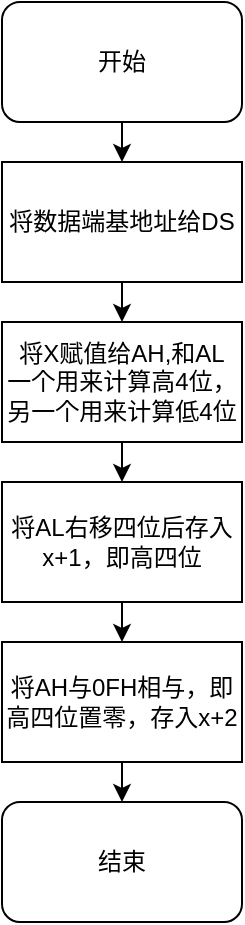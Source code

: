 <mxfile version="12.2.4"><diagram id="vQJrPGgVx39ZcFtis1i6"><mxGraphModel dx="582" dy="510" grid="1" gridSize="10" guides="1" tooltips="1" connect="1" arrows="1" fold="1" page="1" pageScale="1" pageWidth="827" pageHeight="1169" math="0" shadow="0"><root><mxCell id="0"/><mxCell id="1" parent="0"/><mxCell id="2" value="开始" style="rounded=1;whiteSpace=wrap;html=1;" vertex="1" parent="1"><mxGeometry x="220" y="40" width="120" height="60" as="geometry"/></mxCell><mxCell id="3" value="将数据端基地址给DS" style="rounded=0;whiteSpace=wrap;html=1;" vertex="1" parent="1"><mxGeometry x="220" y="120" width="120" height="60" as="geometry"/></mxCell><mxCell id="4" value="" style="endArrow=classic;html=1;exitX=0.5;exitY=1;exitDx=0;exitDy=0;" edge="1" parent="1" source="2"><mxGeometry width="50" height="50" relative="1" as="geometry"><mxPoint x="220" y="250" as="sourcePoint"/><mxPoint x="280" y="120" as="targetPoint"/></mxGeometry></mxCell><mxCell id="5" value="将X赋值给AH,和AL&lt;br&gt;一个用来计算高4位，另一个用来计算低4位" style="rounded=0;whiteSpace=wrap;html=1;" vertex="1" parent="1"><mxGeometry x="220" y="200" width="120" height="60" as="geometry"/></mxCell><mxCell id="6" value="" style="endArrow=classic;html=1;exitX=0.5;exitY=1;exitDx=0;exitDy=0;" edge="1" parent="1" source="3"><mxGeometry width="50" height="50" relative="1" as="geometry"><mxPoint x="220" y="330" as="sourcePoint"/><mxPoint x="280" y="200" as="targetPoint"/></mxGeometry></mxCell><mxCell id="7" value="将AL右移四位后存入x+1，即高四位" style="rounded=0;whiteSpace=wrap;html=1;" vertex="1" parent="1"><mxGeometry x="220" y="280" width="120" height="60" as="geometry"/></mxCell><mxCell id="8" value="" style="endArrow=classic;html=1;exitX=0.5;exitY=1;exitDx=0;exitDy=0;entryX=0.5;entryY=0;entryDx=0;entryDy=0;" edge="1" parent="1" source="5" target="7"><mxGeometry width="50" height="50" relative="1" as="geometry"><mxPoint x="220" y="410" as="sourcePoint"/><mxPoint x="280" y="290" as="targetPoint"/></mxGeometry></mxCell><mxCell id="10" value="将AH与0FH相与，即高四位置零，存入x+2" style="rounded=0;whiteSpace=wrap;html=1;" vertex="1" parent="1"><mxGeometry x="220" y="360" width="120" height="60" as="geometry"/></mxCell><mxCell id="11" value="" style="endArrow=classic;html=1;exitX=0.5;exitY=1;exitDx=0;exitDy=0;entryX=0.5;entryY=0;entryDx=0;entryDy=0;" edge="1" parent="1" source="7" target="10"><mxGeometry width="50" height="50" relative="1" as="geometry"><mxPoint x="110" y="385" as="sourcePoint"/><mxPoint x="160" y="335" as="targetPoint"/></mxGeometry></mxCell><mxCell id="12" value="结束" style="rounded=1;whiteSpace=wrap;html=1;" vertex="1" parent="1"><mxGeometry x="220" y="440" width="120" height="60" as="geometry"/></mxCell><mxCell id="13" value="" style="endArrow=classic;html=1;entryX=0.5;entryY=0;entryDx=0;entryDy=0;exitX=0.5;exitY=1;exitDx=0;exitDy=0;" edge="1" parent="1" source="10" target="12"><mxGeometry width="50" height="50" relative="1" as="geometry"><mxPoint x="220" y="570" as="sourcePoint"/><mxPoint x="270" y="520" as="targetPoint"/></mxGeometry></mxCell></root></mxGraphModel></diagram></mxfile>